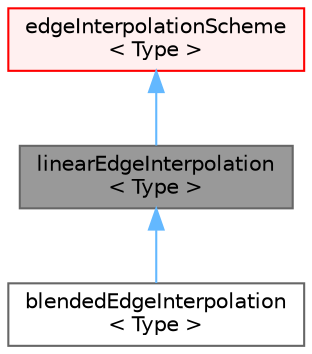 digraph "linearEdgeInterpolation&lt; Type &gt;"
{
 // LATEX_PDF_SIZE
  bgcolor="transparent";
  edge [fontname=Helvetica,fontsize=10,labelfontname=Helvetica,labelfontsize=10];
  node [fontname=Helvetica,fontsize=10,shape=box,height=0.2,width=0.4];
  Node1 [id="Node000001",label="linearEdgeInterpolation\l\< Type \>",height=0.2,width=0.4,color="gray40", fillcolor="grey60", style="filled", fontcolor="black",tooltip="Central-differencing interpolation scheme class."];
  Node2 -> Node1 [id="edge1_Node000001_Node000002",dir="back",color="steelblue1",style="solid",tooltip=" "];
  Node2 [id="Node000002",label="edgeInterpolationScheme\l\< Type \>",height=0.2,width=0.4,color="red", fillcolor="#FFF0F0", style="filled",URL="$classFoam_1_1edgeInterpolationScheme.html",tooltip="Abstract base class for edge interpolation schemes."];
  Node1 -> Node4 [id="edge2_Node000001_Node000004",dir="back",color="steelblue1",style="solid",tooltip=" "];
  Node4 [id="Node000004",label="blendedEdgeInterpolation\l\< Type \>",height=0.2,width=0.4,color="gray40", fillcolor="white", style="filled",URL="$classFoam_1_1blendedEdgeInterpolation.html",tooltip="linear/upwind blended differencing scheme."];
}
